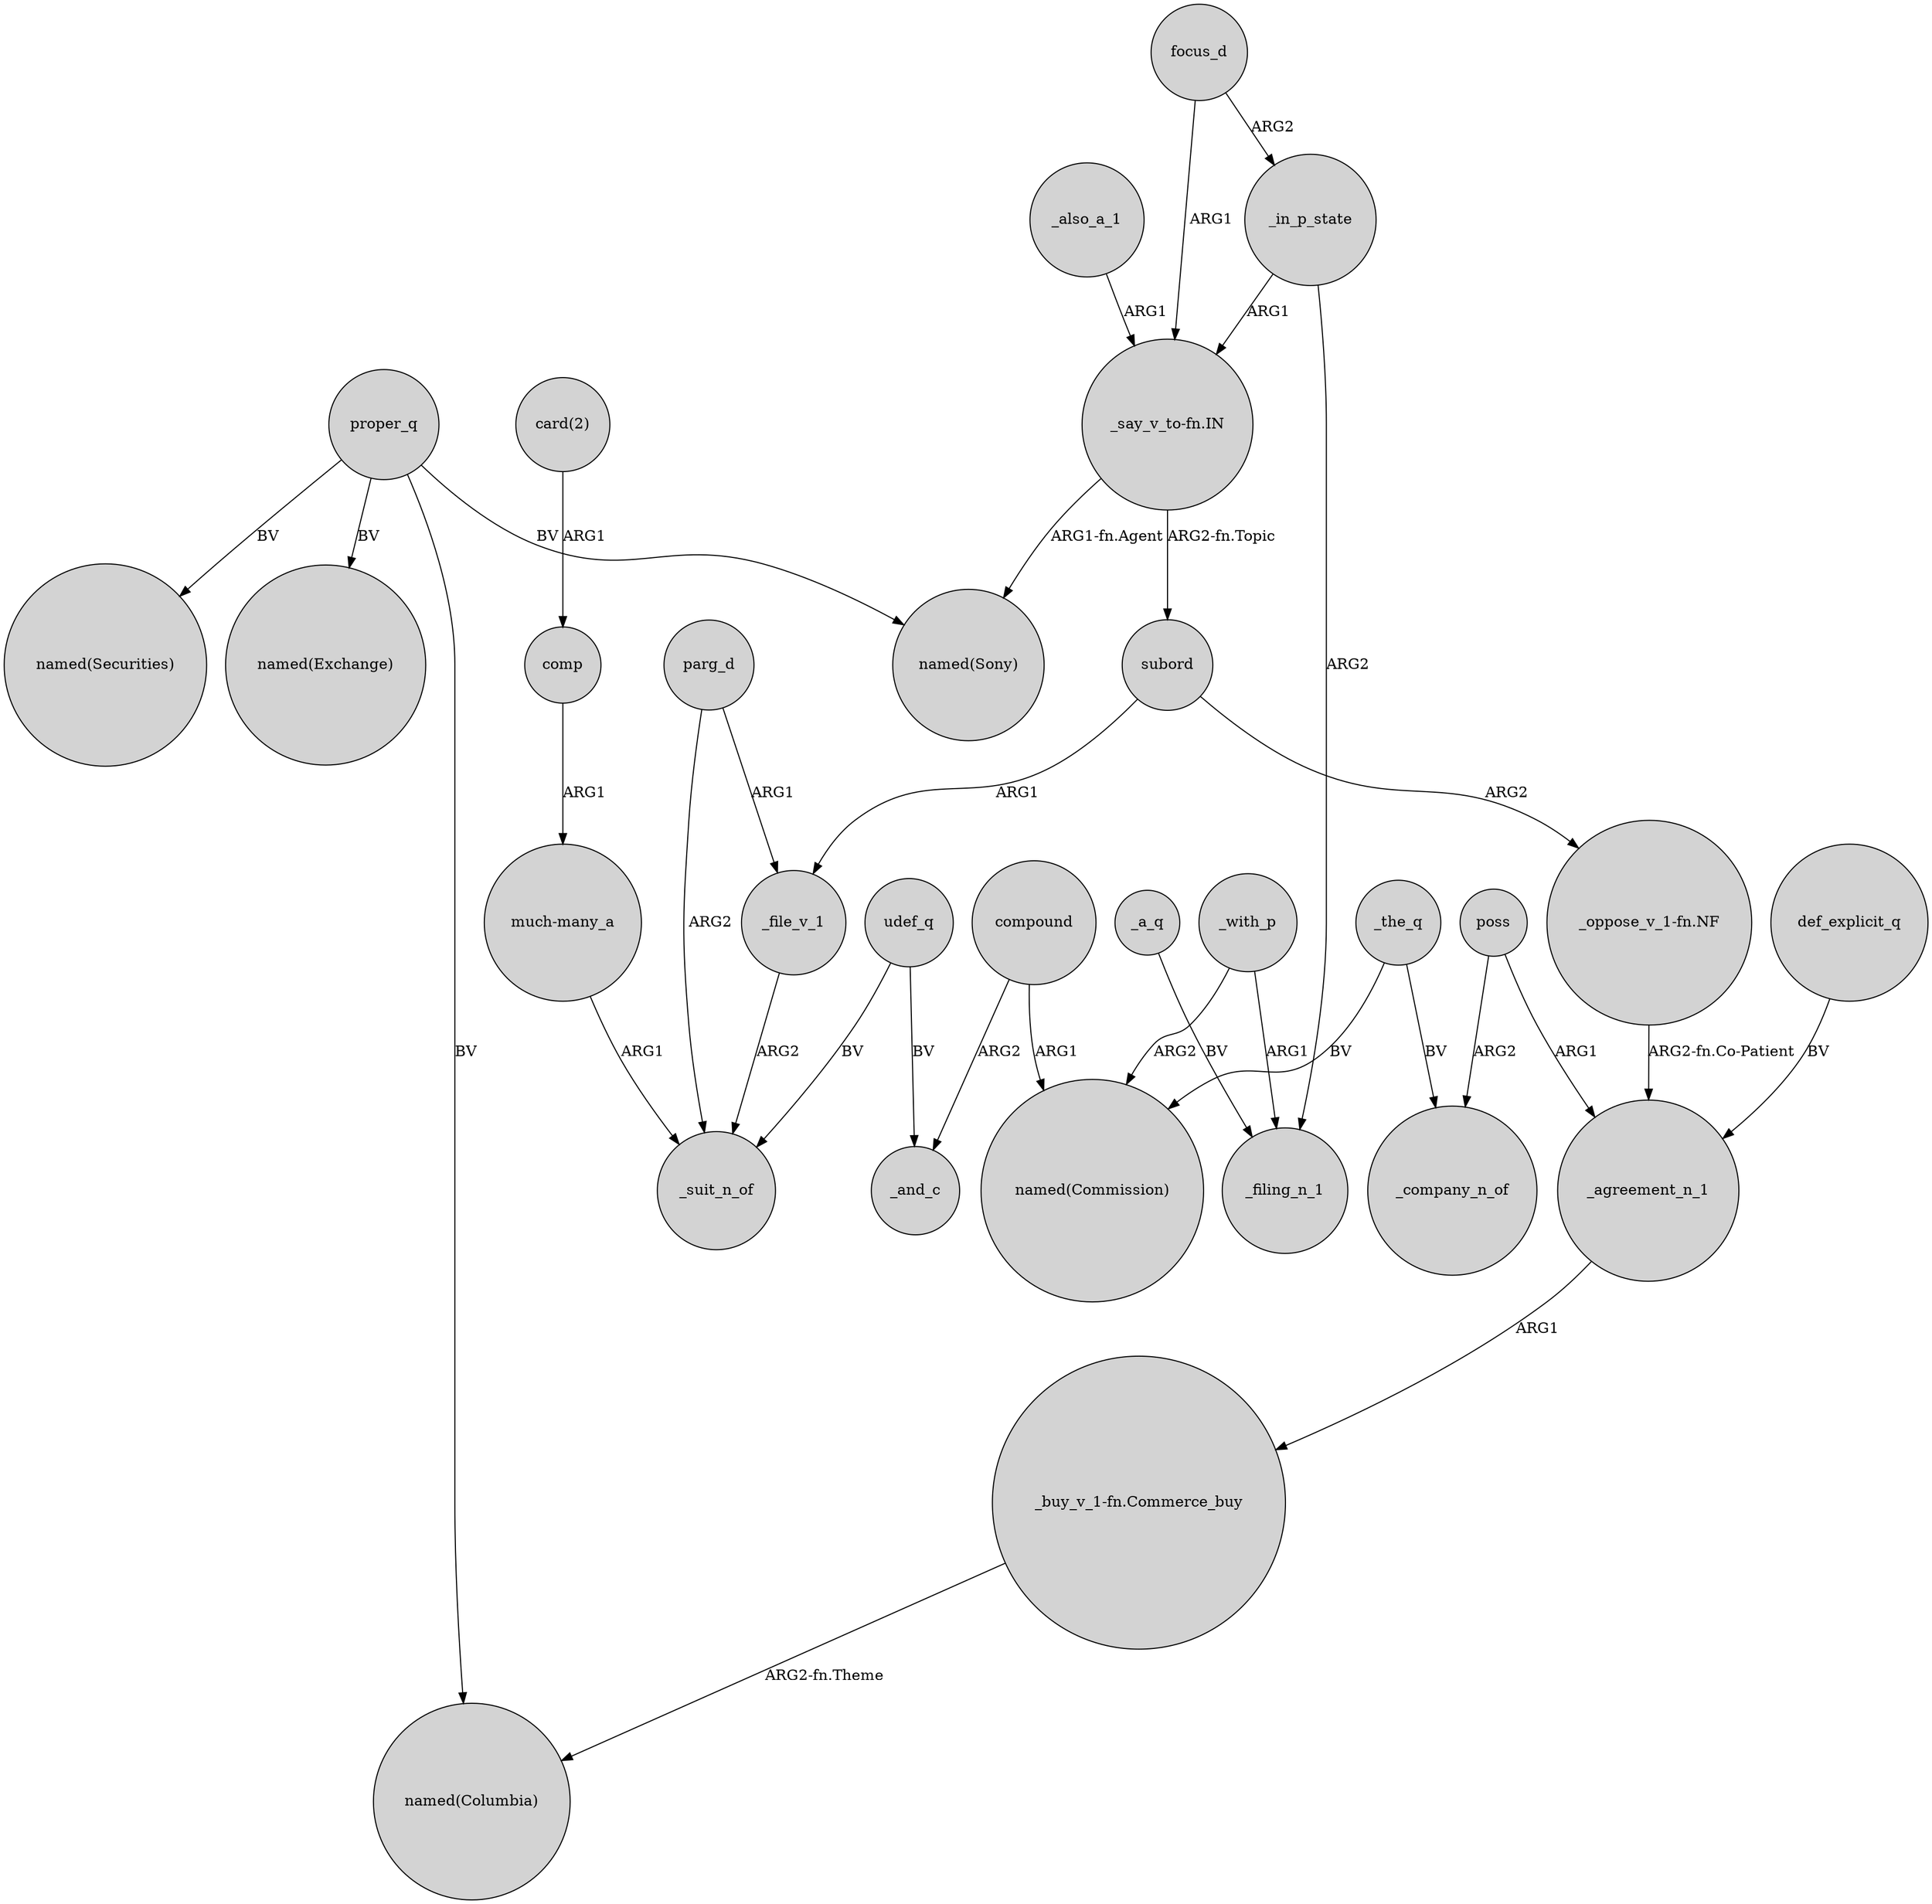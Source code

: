 digraph {
	node [shape=circle style=filled]
	_also_a_1 -> "_say_v_to-fn.IN" [label=ARG1]
	compound -> "named(Commission)" [label=ARG1]
	"much-many_a" -> _suit_n_of [label=ARG1]
	"_say_v_to-fn.IN" -> "named(Sony)" [label="ARG1-fn.Agent"]
	"_buy_v_1-fn.Commerce_buy" -> "named(Columbia)" [label="ARG2-fn.Theme"]
	udef_q -> _suit_n_of [label=BV]
	focus_d -> _in_p_state [label=ARG2]
	"_oppose_v_1-fn.NF" -> _agreement_n_1 [label="ARG2-fn.Co-Patient"]
	proper_q -> "named(Exchange)" [label=BV]
	_with_p -> _filing_n_1 [label=ARG1]
	_with_p -> "named(Commission)" [label=ARG2]
	proper_q -> "named(Sony)" [label=BV]
	_the_q -> _company_n_of [label=BV]
	poss -> _agreement_n_1 [label=ARG1]
	"card(2)" -> comp [label=ARG1]
	parg_d -> _file_v_1 [label=ARG1]
	parg_d -> _suit_n_of [label=ARG2]
	proper_q -> "named(Columbia)" [label=BV]
	subord -> "_oppose_v_1-fn.NF" [label=ARG2]
	compound -> _and_c [label=ARG2]
	def_explicit_q -> _agreement_n_1 [label=BV]
	comp -> "much-many_a" [label=ARG1]
	subord -> _file_v_1 [label=ARG1]
	_a_q -> _filing_n_1 [label=BV]
	"_say_v_to-fn.IN" -> subord [label="ARG2-fn.Topic"]
	proper_q -> "named(Securities)" [label=BV]
	poss -> _company_n_of [label=ARG2]
	udef_q -> _and_c [label=BV]
	_in_p_state -> _filing_n_1 [label=ARG2]
	_agreement_n_1 -> "_buy_v_1-fn.Commerce_buy" [label=ARG1]
	_file_v_1 -> _suit_n_of [label=ARG2]
	_the_q -> "named(Commission)" [label=BV]
	_in_p_state -> "_say_v_to-fn.IN" [label=ARG1]
	focus_d -> "_say_v_to-fn.IN" [label=ARG1]
}
